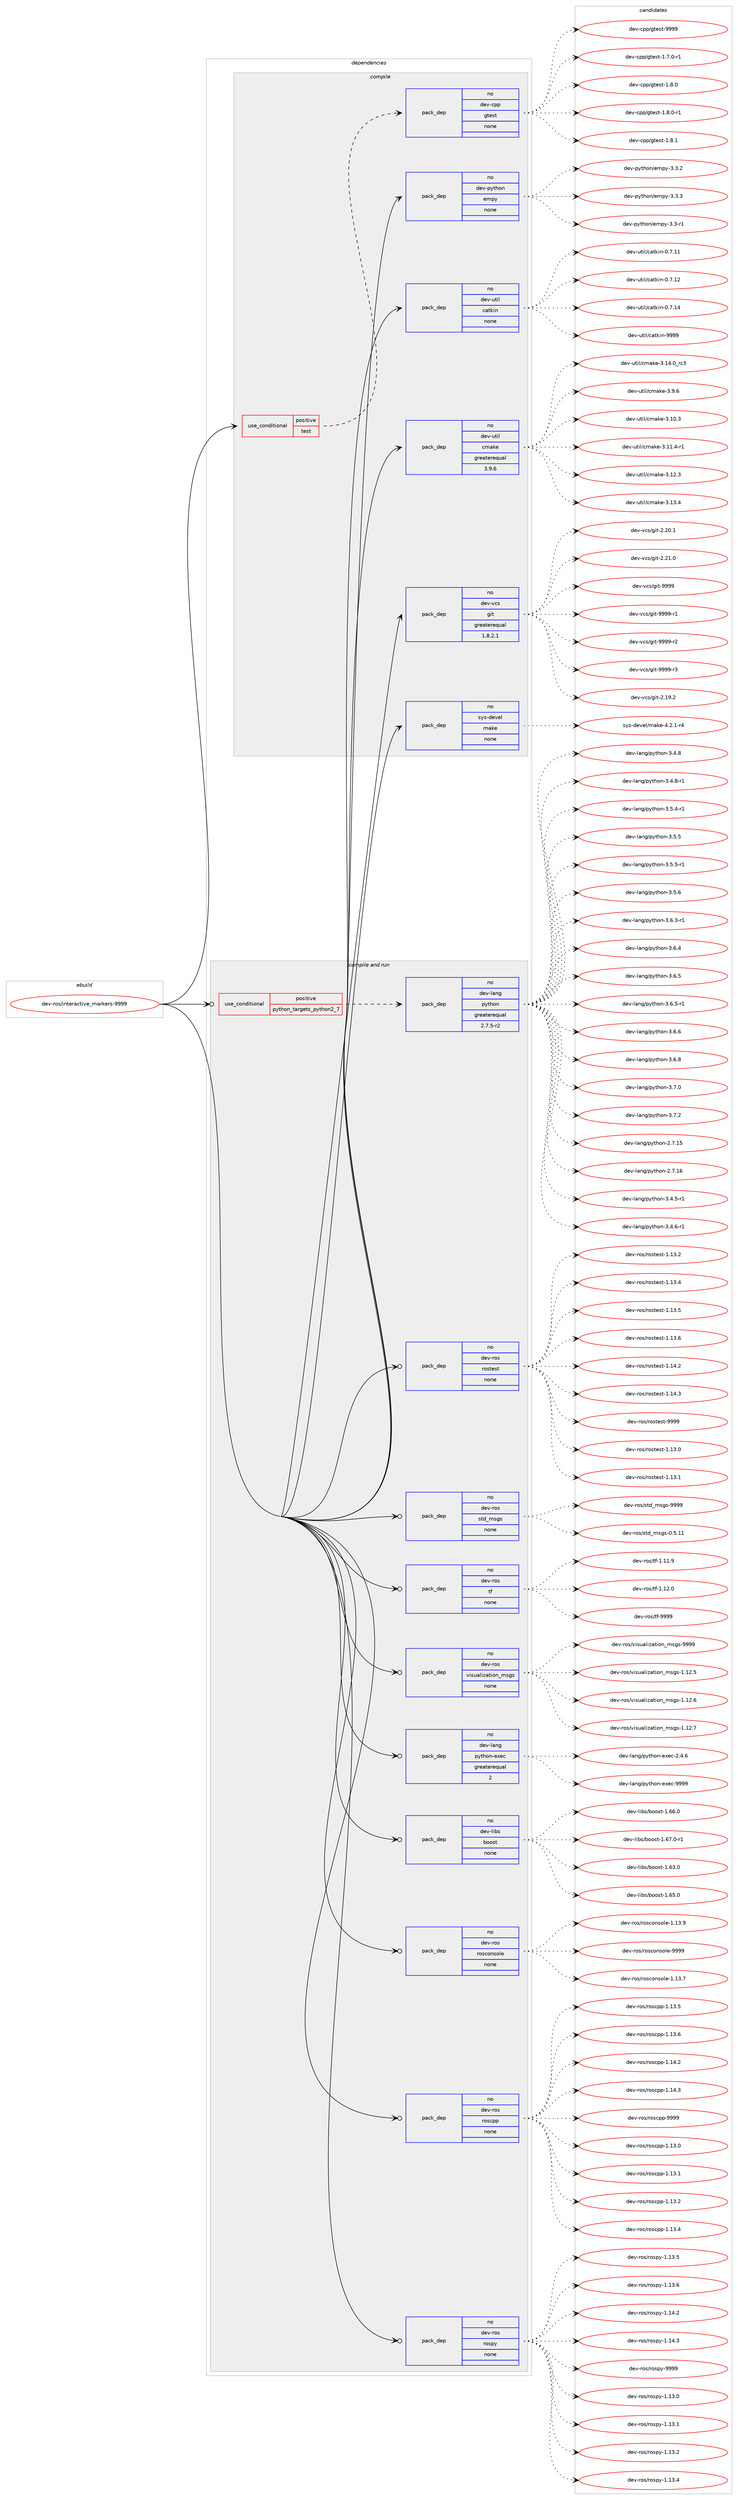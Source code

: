digraph prolog {

# *************
# Graph options
# *************

newrank=true;
concentrate=true;
compound=true;
graph [rankdir=LR,fontname=Helvetica,fontsize=10,ranksep=1.5];#, ranksep=2.5, nodesep=0.2];
edge  [arrowhead=vee];
node  [fontname=Helvetica,fontsize=10];

# **********
# The ebuild
# **********

subgraph cluster_leftcol {
color=gray;
rank=same;
label=<<i>ebuild</i>>;
id [label="dev-ros/interactive_markers-9999", color=red, width=4, href="../dev-ros/interactive_markers-9999.svg"];
}

# ****************
# The dependencies
# ****************

subgraph cluster_midcol {
color=gray;
label=<<i>dependencies</i>>;
subgraph cluster_compile {
fillcolor="#eeeeee";
style=filled;
label=<<i>compile</i>>;
subgraph cond388755 {
dependency1458127 [label=<<TABLE BORDER="0" CELLBORDER="1" CELLSPACING="0" CELLPADDING="4"><TR><TD ROWSPAN="3" CELLPADDING="10">use_conditional</TD></TR><TR><TD>positive</TD></TR><TR><TD>test</TD></TR></TABLE>>, shape=none, color=red];
subgraph pack1045982 {
dependency1458128 [label=<<TABLE BORDER="0" CELLBORDER="1" CELLSPACING="0" CELLPADDING="4" WIDTH="220"><TR><TD ROWSPAN="6" CELLPADDING="30">pack_dep</TD></TR><TR><TD WIDTH="110">no</TD></TR><TR><TD>dev-cpp</TD></TR><TR><TD>gtest</TD></TR><TR><TD>none</TD></TR><TR><TD></TD></TR></TABLE>>, shape=none, color=blue];
}
dependency1458127:e -> dependency1458128:w [weight=20,style="dashed",arrowhead="vee"];
}
id:e -> dependency1458127:w [weight=20,style="solid",arrowhead="vee"];
subgraph pack1045983 {
dependency1458129 [label=<<TABLE BORDER="0" CELLBORDER="1" CELLSPACING="0" CELLPADDING="4" WIDTH="220"><TR><TD ROWSPAN="6" CELLPADDING="30">pack_dep</TD></TR><TR><TD WIDTH="110">no</TD></TR><TR><TD>dev-python</TD></TR><TR><TD>empy</TD></TR><TR><TD>none</TD></TR><TR><TD></TD></TR></TABLE>>, shape=none, color=blue];
}
id:e -> dependency1458129:w [weight=20,style="solid",arrowhead="vee"];
subgraph pack1045984 {
dependency1458130 [label=<<TABLE BORDER="0" CELLBORDER="1" CELLSPACING="0" CELLPADDING="4" WIDTH="220"><TR><TD ROWSPAN="6" CELLPADDING="30">pack_dep</TD></TR><TR><TD WIDTH="110">no</TD></TR><TR><TD>dev-util</TD></TR><TR><TD>catkin</TD></TR><TR><TD>none</TD></TR><TR><TD></TD></TR></TABLE>>, shape=none, color=blue];
}
id:e -> dependency1458130:w [weight=20,style="solid",arrowhead="vee"];
subgraph pack1045985 {
dependency1458131 [label=<<TABLE BORDER="0" CELLBORDER="1" CELLSPACING="0" CELLPADDING="4" WIDTH="220"><TR><TD ROWSPAN="6" CELLPADDING="30">pack_dep</TD></TR><TR><TD WIDTH="110">no</TD></TR><TR><TD>dev-util</TD></TR><TR><TD>cmake</TD></TR><TR><TD>greaterequal</TD></TR><TR><TD>3.9.6</TD></TR></TABLE>>, shape=none, color=blue];
}
id:e -> dependency1458131:w [weight=20,style="solid",arrowhead="vee"];
subgraph pack1045986 {
dependency1458132 [label=<<TABLE BORDER="0" CELLBORDER="1" CELLSPACING="0" CELLPADDING="4" WIDTH="220"><TR><TD ROWSPAN="6" CELLPADDING="30">pack_dep</TD></TR><TR><TD WIDTH="110">no</TD></TR><TR><TD>dev-vcs</TD></TR><TR><TD>git</TD></TR><TR><TD>greaterequal</TD></TR><TR><TD>1.8.2.1</TD></TR></TABLE>>, shape=none, color=blue];
}
id:e -> dependency1458132:w [weight=20,style="solid",arrowhead="vee"];
subgraph pack1045987 {
dependency1458133 [label=<<TABLE BORDER="0" CELLBORDER="1" CELLSPACING="0" CELLPADDING="4" WIDTH="220"><TR><TD ROWSPAN="6" CELLPADDING="30">pack_dep</TD></TR><TR><TD WIDTH="110">no</TD></TR><TR><TD>sys-devel</TD></TR><TR><TD>make</TD></TR><TR><TD>none</TD></TR><TR><TD></TD></TR></TABLE>>, shape=none, color=blue];
}
id:e -> dependency1458133:w [weight=20,style="solid",arrowhead="vee"];
}
subgraph cluster_compileandrun {
fillcolor="#eeeeee";
style=filled;
label=<<i>compile and run</i>>;
subgraph cond388756 {
dependency1458134 [label=<<TABLE BORDER="0" CELLBORDER="1" CELLSPACING="0" CELLPADDING="4"><TR><TD ROWSPAN="3" CELLPADDING="10">use_conditional</TD></TR><TR><TD>positive</TD></TR><TR><TD>python_targets_python2_7</TD></TR></TABLE>>, shape=none, color=red];
subgraph pack1045988 {
dependency1458135 [label=<<TABLE BORDER="0" CELLBORDER="1" CELLSPACING="0" CELLPADDING="4" WIDTH="220"><TR><TD ROWSPAN="6" CELLPADDING="30">pack_dep</TD></TR><TR><TD WIDTH="110">no</TD></TR><TR><TD>dev-lang</TD></TR><TR><TD>python</TD></TR><TR><TD>greaterequal</TD></TR><TR><TD>2.7.5-r2</TD></TR></TABLE>>, shape=none, color=blue];
}
dependency1458134:e -> dependency1458135:w [weight=20,style="dashed",arrowhead="vee"];
}
id:e -> dependency1458134:w [weight=20,style="solid",arrowhead="odotvee"];
subgraph pack1045989 {
dependency1458136 [label=<<TABLE BORDER="0" CELLBORDER="1" CELLSPACING="0" CELLPADDING="4" WIDTH="220"><TR><TD ROWSPAN="6" CELLPADDING="30">pack_dep</TD></TR><TR><TD WIDTH="110">no</TD></TR><TR><TD>dev-lang</TD></TR><TR><TD>python-exec</TD></TR><TR><TD>greaterequal</TD></TR><TR><TD>2</TD></TR></TABLE>>, shape=none, color=blue];
}
id:e -> dependency1458136:w [weight=20,style="solid",arrowhead="odotvee"];
subgraph pack1045990 {
dependency1458137 [label=<<TABLE BORDER="0" CELLBORDER="1" CELLSPACING="0" CELLPADDING="4" WIDTH="220"><TR><TD ROWSPAN="6" CELLPADDING="30">pack_dep</TD></TR><TR><TD WIDTH="110">no</TD></TR><TR><TD>dev-libs</TD></TR><TR><TD>boost</TD></TR><TR><TD>none</TD></TR><TR><TD></TD></TR></TABLE>>, shape=none, color=blue];
}
id:e -> dependency1458137:w [weight=20,style="solid",arrowhead="odotvee"];
subgraph pack1045991 {
dependency1458138 [label=<<TABLE BORDER="0" CELLBORDER="1" CELLSPACING="0" CELLPADDING="4" WIDTH="220"><TR><TD ROWSPAN="6" CELLPADDING="30">pack_dep</TD></TR><TR><TD WIDTH="110">no</TD></TR><TR><TD>dev-ros</TD></TR><TR><TD>rosconsole</TD></TR><TR><TD>none</TD></TR><TR><TD></TD></TR></TABLE>>, shape=none, color=blue];
}
id:e -> dependency1458138:w [weight=20,style="solid",arrowhead="odotvee"];
subgraph pack1045992 {
dependency1458139 [label=<<TABLE BORDER="0" CELLBORDER="1" CELLSPACING="0" CELLPADDING="4" WIDTH="220"><TR><TD ROWSPAN="6" CELLPADDING="30">pack_dep</TD></TR><TR><TD WIDTH="110">no</TD></TR><TR><TD>dev-ros</TD></TR><TR><TD>roscpp</TD></TR><TR><TD>none</TD></TR><TR><TD></TD></TR></TABLE>>, shape=none, color=blue];
}
id:e -> dependency1458139:w [weight=20,style="solid",arrowhead="odotvee"];
subgraph pack1045993 {
dependency1458140 [label=<<TABLE BORDER="0" CELLBORDER="1" CELLSPACING="0" CELLPADDING="4" WIDTH="220"><TR><TD ROWSPAN="6" CELLPADDING="30">pack_dep</TD></TR><TR><TD WIDTH="110">no</TD></TR><TR><TD>dev-ros</TD></TR><TR><TD>rospy</TD></TR><TR><TD>none</TD></TR><TR><TD></TD></TR></TABLE>>, shape=none, color=blue];
}
id:e -> dependency1458140:w [weight=20,style="solid",arrowhead="odotvee"];
subgraph pack1045994 {
dependency1458141 [label=<<TABLE BORDER="0" CELLBORDER="1" CELLSPACING="0" CELLPADDING="4" WIDTH="220"><TR><TD ROWSPAN="6" CELLPADDING="30">pack_dep</TD></TR><TR><TD WIDTH="110">no</TD></TR><TR><TD>dev-ros</TD></TR><TR><TD>rostest</TD></TR><TR><TD>none</TD></TR><TR><TD></TD></TR></TABLE>>, shape=none, color=blue];
}
id:e -> dependency1458141:w [weight=20,style="solid",arrowhead="odotvee"];
subgraph pack1045995 {
dependency1458142 [label=<<TABLE BORDER="0" CELLBORDER="1" CELLSPACING="0" CELLPADDING="4" WIDTH="220"><TR><TD ROWSPAN="6" CELLPADDING="30">pack_dep</TD></TR><TR><TD WIDTH="110">no</TD></TR><TR><TD>dev-ros</TD></TR><TR><TD>std_msgs</TD></TR><TR><TD>none</TD></TR><TR><TD></TD></TR></TABLE>>, shape=none, color=blue];
}
id:e -> dependency1458142:w [weight=20,style="solid",arrowhead="odotvee"];
subgraph pack1045996 {
dependency1458143 [label=<<TABLE BORDER="0" CELLBORDER="1" CELLSPACING="0" CELLPADDING="4" WIDTH="220"><TR><TD ROWSPAN="6" CELLPADDING="30">pack_dep</TD></TR><TR><TD WIDTH="110">no</TD></TR><TR><TD>dev-ros</TD></TR><TR><TD>tf</TD></TR><TR><TD>none</TD></TR><TR><TD></TD></TR></TABLE>>, shape=none, color=blue];
}
id:e -> dependency1458143:w [weight=20,style="solid",arrowhead="odotvee"];
subgraph pack1045997 {
dependency1458144 [label=<<TABLE BORDER="0" CELLBORDER="1" CELLSPACING="0" CELLPADDING="4" WIDTH="220"><TR><TD ROWSPAN="6" CELLPADDING="30">pack_dep</TD></TR><TR><TD WIDTH="110">no</TD></TR><TR><TD>dev-ros</TD></TR><TR><TD>visualization_msgs</TD></TR><TR><TD>none</TD></TR><TR><TD></TD></TR></TABLE>>, shape=none, color=blue];
}
id:e -> dependency1458144:w [weight=20,style="solid",arrowhead="odotvee"];
}
subgraph cluster_run {
fillcolor="#eeeeee";
style=filled;
label=<<i>run</i>>;
}
}

# **************
# The candidates
# **************

subgraph cluster_choices {
rank=same;
color=gray;
label=<<i>candidates</i>>;

subgraph choice1045982 {
color=black;
nodesep=1;
choice1001011184599112112471031161011151164549465546484511449 [label="dev-cpp/gtest-1.7.0-r1", color=red, width=4,href="../dev-cpp/gtest-1.7.0-r1.svg"];
choice100101118459911211247103116101115116454946564648 [label="dev-cpp/gtest-1.8.0", color=red, width=4,href="../dev-cpp/gtest-1.8.0.svg"];
choice1001011184599112112471031161011151164549465646484511449 [label="dev-cpp/gtest-1.8.0-r1", color=red, width=4,href="../dev-cpp/gtest-1.8.0-r1.svg"];
choice100101118459911211247103116101115116454946564649 [label="dev-cpp/gtest-1.8.1", color=red, width=4,href="../dev-cpp/gtest-1.8.1.svg"];
choice1001011184599112112471031161011151164557575757 [label="dev-cpp/gtest-9999", color=red, width=4,href="../dev-cpp/gtest-9999.svg"];
dependency1458128:e -> choice1001011184599112112471031161011151164549465546484511449:w [style=dotted,weight="100"];
dependency1458128:e -> choice100101118459911211247103116101115116454946564648:w [style=dotted,weight="100"];
dependency1458128:e -> choice1001011184599112112471031161011151164549465646484511449:w [style=dotted,weight="100"];
dependency1458128:e -> choice100101118459911211247103116101115116454946564649:w [style=dotted,weight="100"];
dependency1458128:e -> choice1001011184599112112471031161011151164557575757:w [style=dotted,weight="100"];
}
subgraph choice1045983 {
color=black;
nodesep=1;
choice1001011184511212111610411111047101109112121455146514511449 [label="dev-python/empy-3.3-r1", color=red, width=4,href="../dev-python/empy-3.3-r1.svg"];
choice1001011184511212111610411111047101109112121455146514650 [label="dev-python/empy-3.3.2", color=red, width=4,href="../dev-python/empy-3.3.2.svg"];
choice1001011184511212111610411111047101109112121455146514651 [label="dev-python/empy-3.3.3", color=red, width=4,href="../dev-python/empy-3.3.3.svg"];
dependency1458129:e -> choice1001011184511212111610411111047101109112121455146514511449:w [style=dotted,weight="100"];
dependency1458129:e -> choice1001011184511212111610411111047101109112121455146514650:w [style=dotted,weight="100"];
dependency1458129:e -> choice1001011184511212111610411111047101109112121455146514651:w [style=dotted,weight="100"];
}
subgraph choice1045984 {
color=black;
nodesep=1;
choice1001011184511711610510847999711610710511045484655464949 [label="dev-util/catkin-0.7.11", color=red, width=4,href="../dev-util/catkin-0.7.11.svg"];
choice1001011184511711610510847999711610710511045484655464950 [label="dev-util/catkin-0.7.12", color=red, width=4,href="../dev-util/catkin-0.7.12.svg"];
choice1001011184511711610510847999711610710511045484655464952 [label="dev-util/catkin-0.7.14", color=red, width=4,href="../dev-util/catkin-0.7.14.svg"];
choice100101118451171161051084799971161071051104557575757 [label="dev-util/catkin-9999", color=red, width=4,href="../dev-util/catkin-9999.svg"];
dependency1458130:e -> choice1001011184511711610510847999711610710511045484655464949:w [style=dotted,weight="100"];
dependency1458130:e -> choice1001011184511711610510847999711610710511045484655464950:w [style=dotted,weight="100"];
dependency1458130:e -> choice1001011184511711610510847999711610710511045484655464952:w [style=dotted,weight="100"];
dependency1458130:e -> choice100101118451171161051084799971161071051104557575757:w [style=dotted,weight="100"];
}
subgraph choice1045985 {
color=black;
nodesep=1;
choice1001011184511711610510847991099710710145514649484651 [label="dev-util/cmake-3.10.3", color=red, width=4,href="../dev-util/cmake-3.10.3.svg"];
choice10010111845117116105108479910997107101455146494946524511449 [label="dev-util/cmake-3.11.4-r1", color=red, width=4,href="../dev-util/cmake-3.11.4-r1.svg"];
choice1001011184511711610510847991099710710145514649504651 [label="dev-util/cmake-3.12.3", color=red, width=4,href="../dev-util/cmake-3.12.3.svg"];
choice1001011184511711610510847991099710710145514649514652 [label="dev-util/cmake-3.13.4", color=red, width=4,href="../dev-util/cmake-3.13.4.svg"];
choice1001011184511711610510847991099710710145514649524648951149951 [label="dev-util/cmake-3.14.0_rc3", color=red, width=4,href="../dev-util/cmake-3.14.0_rc3.svg"];
choice10010111845117116105108479910997107101455146574654 [label="dev-util/cmake-3.9.6", color=red, width=4,href="../dev-util/cmake-3.9.6.svg"];
dependency1458131:e -> choice1001011184511711610510847991099710710145514649484651:w [style=dotted,weight="100"];
dependency1458131:e -> choice10010111845117116105108479910997107101455146494946524511449:w [style=dotted,weight="100"];
dependency1458131:e -> choice1001011184511711610510847991099710710145514649504651:w [style=dotted,weight="100"];
dependency1458131:e -> choice1001011184511711610510847991099710710145514649514652:w [style=dotted,weight="100"];
dependency1458131:e -> choice1001011184511711610510847991099710710145514649524648951149951:w [style=dotted,weight="100"];
dependency1458131:e -> choice10010111845117116105108479910997107101455146574654:w [style=dotted,weight="100"];
}
subgraph choice1045986 {
color=black;
nodesep=1;
choice10010111845118991154710310511645504649574650 [label="dev-vcs/git-2.19.2", color=red, width=4,href="../dev-vcs/git-2.19.2.svg"];
choice10010111845118991154710310511645504650484649 [label="dev-vcs/git-2.20.1", color=red, width=4,href="../dev-vcs/git-2.20.1.svg"];
choice10010111845118991154710310511645504650494648 [label="dev-vcs/git-2.21.0", color=red, width=4,href="../dev-vcs/git-2.21.0.svg"];
choice1001011184511899115471031051164557575757 [label="dev-vcs/git-9999", color=red, width=4,href="../dev-vcs/git-9999.svg"];
choice10010111845118991154710310511645575757574511449 [label="dev-vcs/git-9999-r1", color=red, width=4,href="../dev-vcs/git-9999-r1.svg"];
choice10010111845118991154710310511645575757574511450 [label="dev-vcs/git-9999-r2", color=red, width=4,href="../dev-vcs/git-9999-r2.svg"];
choice10010111845118991154710310511645575757574511451 [label="dev-vcs/git-9999-r3", color=red, width=4,href="../dev-vcs/git-9999-r3.svg"];
dependency1458132:e -> choice10010111845118991154710310511645504649574650:w [style=dotted,weight="100"];
dependency1458132:e -> choice10010111845118991154710310511645504650484649:w [style=dotted,weight="100"];
dependency1458132:e -> choice10010111845118991154710310511645504650494648:w [style=dotted,weight="100"];
dependency1458132:e -> choice1001011184511899115471031051164557575757:w [style=dotted,weight="100"];
dependency1458132:e -> choice10010111845118991154710310511645575757574511449:w [style=dotted,weight="100"];
dependency1458132:e -> choice10010111845118991154710310511645575757574511450:w [style=dotted,weight="100"];
dependency1458132:e -> choice10010111845118991154710310511645575757574511451:w [style=dotted,weight="100"];
}
subgraph choice1045987 {
color=black;
nodesep=1;
choice1151211154510010111810110847109971071014552465046494511452 [label="sys-devel/make-4.2.1-r4", color=red, width=4,href="../sys-devel/make-4.2.1-r4.svg"];
dependency1458133:e -> choice1151211154510010111810110847109971071014552465046494511452:w [style=dotted,weight="100"];
}
subgraph choice1045988 {
color=black;
nodesep=1;
choice10010111845108971101034711212111610411111045504655464953 [label="dev-lang/python-2.7.15", color=red, width=4,href="../dev-lang/python-2.7.15.svg"];
choice10010111845108971101034711212111610411111045504655464954 [label="dev-lang/python-2.7.16", color=red, width=4,href="../dev-lang/python-2.7.16.svg"];
choice1001011184510897110103471121211161041111104551465246534511449 [label="dev-lang/python-3.4.5-r1", color=red, width=4,href="../dev-lang/python-3.4.5-r1.svg"];
choice1001011184510897110103471121211161041111104551465246544511449 [label="dev-lang/python-3.4.6-r1", color=red, width=4,href="../dev-lang/python-3.4.6-r1.svg"];
choice100101118451089711010347112121116104111110455146524656 [label="dev-lang/python-3.4.8", color=red, width=4,href="../dev-lang/python-3.4.8.svg"];
choice1001011184510897110103471121211161041111104551465246564511449 [label="dev-lang/python-3.4.8-r1", color=red, width=4,href="../dev-lang/python-3.4.8-r1.svg"];
choice1001011184510897110103471121211161041111104551465346524511449 [label="dev-lang/python-3.5.4-r1", color=red, width=4,href="../dev-lang/python-3.5.4-r1.svg"];
choice100101118451089711010347112121116104111110455146534653 [label="dev-lang/python-3.5.5", color=red, width=4,href="../dev-lang/python-3.5.5.svg"];
choice1001011184510897110103471121211161041111104551465346534511449 [label="dev-lang/python-3.5.5-r1", color=red, width=4,href="../dev-lang/python-3.5.5-r1.svg"];
choice100101118451089711010347112121116104111110455146534654 [label="dev-lang/python-3.5.6", color=red, width=4,href="../dev-lang/python-3.5.6.svg"];
choice1001011184510897110103471121211161041111104551465446514511449 [label="dev-lang/python-3.6.3-r1", color=red, width=4,href="../dev-lang/python-3.6.3-r1.svg"];
choice100101118451089711010347112121116104111110455146544652 [label="dev-lang/python-3.6.4", color=red, width=4,href="../dev-lang/python-3.6.4.svg"];
choice100101118451089711010347112121116104111110455146544653 [label="dev-lang/python-3.6.5", color=red, width=4,href="../dev-lang/python-3.6.5.svg"];
choice1001011184510897110103471121211161041111104551465446534511449 [label="dev-lang/python-3.6.5-r1", color=red, width=4,href="../dev-lang/python-3.6.5-r1.svg"];
choice100101118451089711010347112121116104111110455146544654 [label="dev-lang/python-3.6.6", color=red, width=4,href="../dev-lang/python-3.6.6.svg"];
choice100101118451089711010347112121116104111110455146544656 [label="dev-lang/python-3.6.8", color=red, width=4,href="../dev-lang/python-3.6.8.svg"];
choice100101118451089711010347112121116104111110455146554648 [label="dev-lang/python-3.7.0", color=red, width=4,href="../dev-lang/python-3.7.0.svg"];
choice100101118451089711010347112121116104111110455146554650 [label="dev-lang/python-3.7.2", color=red, width=4,href="../dev-lang/python-3.7.2.svg"];
dependency1458135:e -> choice10010111845108971101034711212111610411111045504655464953:w [style=dotted,weight="100"];
dependency1458135:e -> choice10010111845108971101034711212111610411111045504655464954:w [style=dotted,weight="100"];
dependency1458135:e -> choice1001011184510897110103471121211161041111104551465246534511449:w [style=dotted,weight="100"];
dependency1458135:e -> choice1001011184510897110103471121211161041111104551465246544511449:w [style=dotted,weight="100"];
dependency1458135:e -> choice100101118451089711010347112121116104111110455146524656:w [style=dotted,weight="100"];
dependency1458135:e -> choice1001011184510897110103471121211161041111104551465246564511449:w [style=dotted,weight="100"];
dependency1458135:e -> choice1001011184510897110103471121211161041111104551465346524511449:w [style=dotted,weight="100"];
dependency1458135:e -> choice100101118451089711010347112121116104111110455146534653:w [style=dotted,weight="100"];
dependency1458135:e -> choice1001011184510897110103471121211161041111104551465346534511449:w [style=dotted,weight="100"];
dependency1458135:e -> choice100101118451089711010347112121116104111110455146534654:w [style=dotted,weight="100"];
dependency1458135:e -> choice1001011184510897110103471121211161041111104551465446514511449:w [style=dotted,weight="100"];
dependency1458135:e -> choice100101118451089711010347112121116104111110455146544652:w [style=dotted,weight="100"];
dependency1458135:e -> choice100101118451089711010347112121116104111110455146544653:w [style=dotted,weight="100"];
dependency1458135:e -> choice1001011184510897110103471121211161041111104551465446534511449:w [style=dotted,weight="100"];
dependency1458135:e -> choice100101118451089711010347112121116104111110455146544654:w [style=dotted,weight="100"];
dependency1458135:e -> choice100101118451089711010347112121116104111110455146544656:w [style=dotted,weight="100"];
dependency1458135:e -> choice100101118451089711010347112121116104111110455146554648:w [style=dotted,weight="100"];
dependency1458135:e -> choice100101118451089711010347112121116104111110455146554650:w [style=dotted,weight="100"];
}
subgraph choice1045989 {
color=black;
nodesep=1;
choice1001011184510897110103471121211161041111104510112010199455046524654 [label="dev-lang/python-exec-2.4.6", color=red, width=4,href="../dev-lang/python-exec-2.4.6.svg"];
choice10010111845108971101034711212111610411111045101120101994557575757 [label="dev-lang/python-exec-9999", color=red, width=4,href="../dev-lang/python-exec-9999.svg"];
dependency1458136:e -> choice1001011184510897110103471121211161041111104510112010199455046524654:w [style=dotted,weight="100"];
dependency1458136:e -> choice10010111845108971101034711212111610411111045101120101994557575757:w [style=dotted,weight="100"];
}
subgraph choice1045990 {
color=black;
nodesep=1;
choice1001011184510810598115479811111111511645494654514648 [label="dev-libs/boost-1.63.0", color=red, width=4,href="../dev-libs/boost-1.63.0.svg"];
choice1001011184510810598115479811111111511645494654534648 [label="dev-libs/boost-1.65.0", color=red, width=4,href="../dev-libs/boost-1.65.0.svg"];
choice1001011184510810598115479811111111511645494654544648 [label="dev-libs/boost-1.66.0", color=red, width=4,href="../dev-libs/boost-1.66.0.svg"];
choice10010111845108105981154798111111115116454946545546484511449 [label="dev-libs/boost-1.67.0-r1", color=red, width=4,href="../dev-libs/boost-1.67.0-r1.svg"];
dependency1458137:e -> choice1001011184510810598115479811111111511645494654514648:w [style=dotted,weight="100"];
dependency1458137:e -> choice1001011184510810598115479811111111511645494654534648:w [style=dotted,weight="100"];
dependency1458137:e -> choice1001011184510810598115479811111111511645494654544648:w [style=dotted,weight="100"];
dependency1458137:e -> choice10010111845108105981154798111111115116454946545546484511449:w [style=dotted,weight="100"];
}
subgraph choice1045991 {
color=black;
nodesep=1;
choice10010111845114111115471141111159911111011511110810145494649514655 [label="dev-ros/rosconsole-1.13.7", color=red, width=4,href="../dev-ros/rosconsole-1.13.7.svg"];
choice10010111845114111115471141111159911111011511110810145494649514657 [label="dev-ros/rosconsole-1.13.9", color=red, width=4,href="../dev-ros/rosconsole-1.13.9.svg"];
choice1001011184511411111547114111115991111101151111081014557575757 [label="dev-ros/rosconsole-9999", color=red, width=4,href="../dev-ros/rosconsole-9999.svg"];
dependency1458138:e -> choice10010111845114111115471141111159911111011511110810145494649514655:w [style=dotted,weight="100"];
dependency1458138:e -> choice10010111845114111115471141111159911111011511110810145494649514657:w [style=dotted,weight="100"];
dependency1458138:e -> choice1001011184511411111547114111115991111101151111081014557575757:w [style=dotted,weight="100"];
}
subgraph choice1045992 {
color=black;
nodesep=1;
choice10010111845114111115471141111159911211245494649514648 [label="dev-ros/roscpp-1.13.0", color=red, width=4,href="../dev-ros/roscpp-1.13.0.svg"];
choice10010111845114111115471141111159911211245494649514649 [label="dev-ros/roscpp-1.13.1", color=red, width=4,href="../dev-ros/roscpp-1.13.1.svg"];
choice10010111845114111115471141111159911211245494649514650 [label="dev-ros/roscpp-1.13.2", color=red, width=4,href="../dev-ros/roscpp-1.13.2.svg"];
choice10010111845114111115471141111159911211245494649514652 [label="dev-ros/roscpp-1.13.4", color=red, width=4,href="../dev-ros/roscpp-1.13.4.svg"];
choice10010111845114111115471141111159911211245494649514653 [label="dev-ros/roscpp-1.13.5", color=red, width=4,href="../dev-ros/roscpp-1.13.5.svg"];
choice10010111845114111115471141111159911211245494649514654 [label="dev-ros/roscpp-1.13.6", color=red, width=4,href="../dev-ros/roscpp-1.13.6.svg"];
choice10010111845114111115471141111159911211245494649524650 [label="dev-ros/roscpp-1.14.2", color=red, width=4,href="../dev-ros/roscpp-1.14.2.svg"];
choice10010111845114111115471141111159911211245494649524651 [label="dev-ros/roscpp-1.14.3", color=red, width=4,href="../dev-ros/roscpp-1.14.3.svg"];
choice1001011184511411111547114111115991121124557575757 [label="dev-ros/roscpp-9999", color=red, width=4,href="../dev-ros/roscpp-9999.svg"];
dependency1458139:e -> choice10010111845114111115471141111159911211245494649514648:w [style=dotted,weight="100"];
dependency1458139:e -> choice10010111845114111115471141111159911211245494649514649:w [style=dotted,weight="100"];
dependency1458139:e -> choice10010111845114111115471141111159911211245494649514650:w [style=dotted,weight="100"];
dependency1458139:e -> choice10010111845114111115471141111159911211245494649514652:w [style=dotted,weight="100"];
dependency1458139:e -> choice10010111845114111115471141111159911211245494649514653:w [style=dotted,weight="100"];
dependency1458139:e -> choice10010111845114111115471141111159911211245494649514654:w [style=dotted,weight="100"];
dependency1458139:e -> choice10010111845114111115471141111159911211245494649524650:w [style=dotted,weight="100"];
dependency1458139:e -> choice10010111845114111115471141111159911211245494649524651:w [style=dotted,weight="100"];
dependency1458139:e -> choice1001011184511411111547114111115991121124557575757:w [style=dotted,weight="100"];
}
subgraph choice1045993 {
color=black;
nodesep=1;
choice100101118451141111154711411111511212145494649514648 [label="dev-ros/rospy-1.13.0", color=red, width=4,href="../dev-ros/rospy-1.13.0.svg"];
choice100101118451141111154711411111511212145494649514649 [label="dev-ros/rospy-1.13.1", color=red, width=4,href="../dev-ros/rospy-1.13.1.svg"];
choice100101118451141111154711411111511212145494649514650 [label="dev-ros/rospy-1.13.2", color=red, width=4,href="../dev-ros/rospy-1.13.2.svg"];
choice100101118451141111154711411111511212145494649514652 [label="dev-ros/rospy-1.13.4", color=red, width=4,href="../dev-ros/rospy-1.13.4.svg"];
choice100101118451141111154711411111511212145494649514653 [label="dev-ros/rospy-1.13.5", color=red, width=4,href="../dev-ros/rospy-1.13.5.svg"];
choice100101118451141111154711411111511212145494649514654 [label="dev-ros/rospy-1.13.6", color=red, width=4,href="../dev-ros/rospy-1.13.6.svg"];
choice100101118451141111154711411111511212145494649524650 [label="dev-ros/rospy-1.14.2", color=red, width=4,href="../dev-ros/rospy-1.14.2.svg"];
choice100101118451141111154711411111511212145494649524651 [label="dev-ros/rospy-1.14.3", color=red, width=4,href="../dev-ros/rospy-1.14.3.svg"];
choice10010111845114111115471141111151121214557575757 [label="dev-ros/rospy-9999", color=red, width=4,href="../dev-ros/rospy-9999.svg"];
dependency1458140:e -> choice100101118451141111154711411111511212145494649514648:w [style=dotted,weight="100"];
dependency1458140:e -> choice100101118451141111154711411111511212145494649514649:w [style=dotted,weight="100"];
dependency1458140:e -> choice100101118451141111154711411111511212145494649514650:w [style=dotted,weight="100"];
dependency1458140:e -> choice100101118451141111154711411111511212145494649514652:w [style=dotted,weight="100"];
dependency1458140:e -> choice100101118451141111154711411111511212145494649514653:w [style=dotted,weight="100"];
dependency1458140:e -> choice100101118451141111154711411111511212145494649514654:w [style=dotted,weight="100"];
dependency1458140:e -> choice100101118451141111154711411111511212145494649524650:w [style=dotted,weight="100"];
dependency1458140:e -> choice100101118451141111154711411111511212145494649524651:w [style=dotted,weight="100"];
dependency1458140:e -> choice10010111845114111115471141111151121214557575757:w [style=dotted,weight="100"];
}
subgraph choice1045994 {
color=black;
nodesep=1;
choice100101118451141111154711411111511610111511645494649514648 [label="dev-ros/rostest-1.13.0", color=red, width=4,href="../dev-ros/rostest-1.13.0.svg"];
choice100101118451141111154711411111511610111511645494649514649 [label="dev-ros/rostest-1.13.1", color=red, width=4,href="../dev-ros/rostest-1.13.1.svg"];
choice100101118451141111154711411111511610111511645494649514650 [label="dev-ros/rostest-1.13.2", color=red, width=4,href="../dev-ros/rostest-1.13.2.svg"];
choice100101118451141111154711411111511610111511645494649514652 [label="dev-ros/rostest-1.13.4", color=red, width=4,href="../dev-ros/rostest-1.13.4.svg"];
choice100101118451141111154711411111511610111511645494649514653 [label="dev-ros/rostest-1.13.5", color=red, width=4,href="../dev-ros/rostest-1.13.5.svg"];
choice100101118451141111154711411111511610111511645494649514654 [label="dev-ros/rostest-1.13.6", color=red, width=4,href="../dev-ros/rostest-1.13.6.svg"];
choice100101118451141111154711411111511610111511645494649524650 [label="dev-ros/rostest-1.14.2", color=red, width=4,href="../dev-ros/rostest-1.14.2.svg"];
choice100101118451141111154711411111511610111511645494649524651 [label="dev-ros/rostest-1.14.3", color=red, width=4,href="../dev-ros/rostest-1.14.3.svg"];
choice10010111845114111115471141111151161011151164557575757 [label="dev-ros/rostest-9999", color=red, width=4,href="../dev-ros/rostest-9999.svg"];
dependency1458141:e -> choice100101118451141111154711411111511610111511645494649514648:w [style=dotted,weight="100"];
dependency1458141:e -> choice100101118451141111154711411111511610111511645494649514649:w [style=dotted,weight="100"];
dependency1458141:e -> choice100101118451141111154711411111511610111511645494649514650:w [style=dotted,weight="100"];
dependency1458141:e -> choice100101118451141111154711411111511610111511645494649514652:w [style=dotted,weight="100"];
dependency1458141:e -> choice100101118451141111154711411111511610111511645494649514653:w [style=dotted,weight="100"];
dependency1458141:e -> choice100101118451141111154711411111511610111511645494649514654:w [style=dotted,weight="100"];
dependency1458141:e -> choice100101118451141111154711411111511610111511645494649524650:w [style=dotted,weight="100"];
dependency1458141:e -> choice100101118451141111154711411111511610111511645494649524651:w [style=dotted,weight="100"];
dependency1458141:e -> choice10010111845114111115471141111151161011151164557575757:w [style=dotted,weight="100"];
}
subgraph choice1045995 {
color=black;
nodesep=1;
choice10010111845114111115471151161009510911510311545484653464949 [label="dev-ros/std_msgs-0.5.11", color=red, width=4,href="../dev-ros/std_msgs-0.5.11.svg"];
choice1001011184511411111547115116100951091151031154557575757 [label="dev-ros/std_msgs-9999", color=red, width=4,href="../dev-ros/std_msgs-9999.svg"];
dependency1458142:e -> choice10010111845114111115471151161009510911510311545484653464949:w [style=dotted,weight="100"];
dependency1458142:e -> choice1001011184511411111547115116100951091151031154557575757:w [style=dotted,weight="100"];
}
subgraph choice1045996 {
color=black;
nodesep=1;
choice100101118451141111154711610245494649494657 [label="dev-ros/tf-1.11.9", color=red, width=4,href="../dev-ros/tf-1.11.9.svg"];
choice100101118451141111154711610245494649504648 [label="dev-ros/tf-1.12.0", color=red, width=4,href="../dev-ros/tf-1.12.0.svg"];
choice10010111845114111115471161024557575757 [label="dev-ros/tf-9999", color=red, width=4,href="../dev-ros/tf-9999.svg"];
dependency1458143:e -> choice100101118451141111154711610245494649494657:w [style=dotted,weight="100"];
dependency1458143:e -> choice100101118451141111154711610245494649504648:w [style=dotted,weight="100"];
dependency1458143:e -> choice10010111845114111115471161024557575757:w [style=dotted,weight="100"];
}
subgraph choice1045997 {
color=black;
nodesep=1;
choice100101118451141111154711810511511797108105122971161051111109510911510311545494649504653 [label="dev-ros/visualization_msgs-1.12.5", color=red, width=4,href="../dev-ros/visualization_msgs-1.12.5.svg"];
choice100101118451141111154711810511511797108105122971161051111109510911510311545494649504654 [label="dev-ros/visualization_msgs-1.12.6", color=red, width=4,href="../dev-ros/visualization_msgs-1.12.6.svg"];
choice100101118451141111154711810511511797108105122971161051111109510911510311545494649504655 [label="dev-ros/visualization_msgs-1.12.7", color=red, width=4,href="../dev-ros/visualization_msgs-1.12.7.svg"];
choice10010111845114111115471181051151179710810512297116105111110951091151031154557575757 [label="dev-ros/visualization_msgs-9999", color=red, width=4,href="../dev-ros/visualization_msgs-9999.svg"];
dependency1458144:e -> choice100101118451141111154711810511511797108105122971161051111109510911510311545494649504653:w [style=dotted,weight="100"];
dependency1458144:e -> choice100101118451141111154711810511511797108105122971161051111109510911510311545494649504654:w [style=dotted,weight="100"];
dependency1458144:e -> choice100101118451141111154711810511511797108105122971161051111109510911510311545494649504655:w [style=dotted,weight="100"];
dependency1458144:e -> choice10010111845114111115471181051151179710810512297116105111110951091151031154557575757:w [style=dotted,weight="100"];
}
}

}
